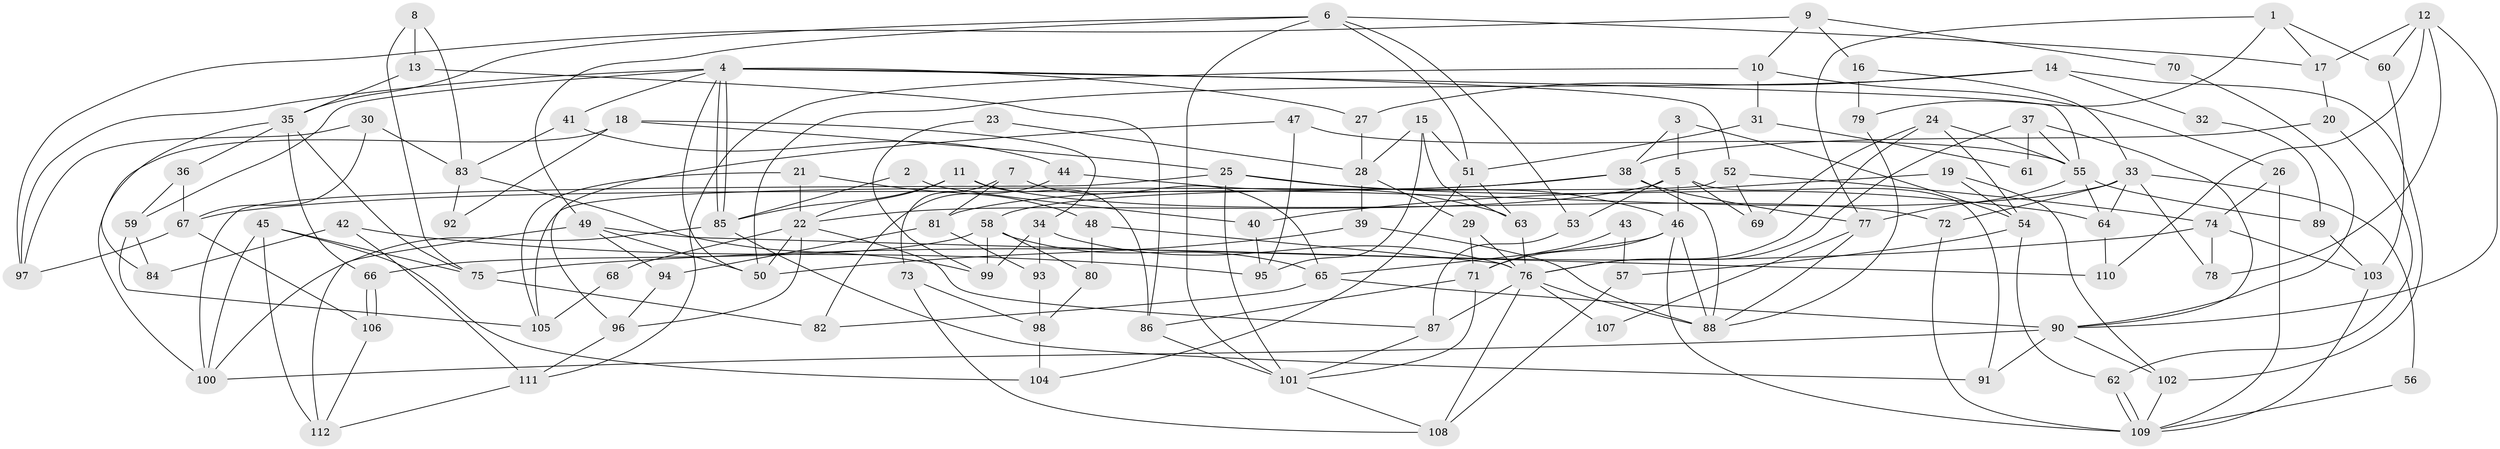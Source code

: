 // Generated by graph-tools (version 1.1) at 2025/50/03/09/25 04:50:55]
// undirected, 112 vertices, 224 edges
graph export_dot {
graph [start="1"]
  node [color=gray90,style=filled];
  1;
  2;
  3;
  4;
  5;
  6;
  7;
  8;
  9;
  10;
  11;
  12;
  13;
  14;
  15;
  16;
  17;
  18;
  19;
  20;
  21;
  22;
  23;
  24;
  25;
  26;
  27;
  28;
  29;
  30;
  31;
  32;
  33;
  34;
  35;
  36;
  37;
  38;
  39;
  40;
  41;
  42;
  43;
  44;
  45;
  46;
  47;
  48;
  49;
  50;
  51;
  52;
  53;
  54;
  55;
  56;
  57;
  58;
  59;
  60;
  61;
  62;
  63;
  64;
  65;
  66;
  67;
  68;
  69;
  70;
  71;
  72;
  73;
  74;
  75;
  76;
  77;
  78;
  79;
  80;
  81;
  82;
  83;
  84;
  85;
  86;
  87;
  88;
  89;
  90;
  91;
  92;
  93;
  94;
  95;
  96;
  97;
  98;
  99;
  100;
  101;
  102;
  103;
  104;
  105;
  106;
  107;
  108;
  109;
  110;
  111;
  112;
  1 -- 79;
  1 -- 77;
  1 -- 17;
  1 -- 60;
  2 -- 85;
  2 -- 40;
  3 -- 38;
  3 -- 5;
  3 -- 54;
  4 -- 85;
  4 -- 85;
  4 -- 50;
  4 -- 27;
  4 -- 41;
  4 -- 52;
  4 -- 55;
  4 -- 59;
  4 -- 97;
  5 -- 69;
  5 -- 46;
  5 -- 22;
  5 -- 53;
  5 -- 91;
  6 -- 17;
  6 -- 101;
  6 -- 35;
  6 -- 49;
  6 -- 51;
  6 -- 53;
  7 -- 81;
  7 -- 65;
  7 -- 73;
  8 -- 13;
  8 -- 75;
  8 -- 83;
  9 -- 10;
  9 -- 97;
  9 -- 16;
  9 -- 70;
  10 -- 26;
  10 -- 111;
  10 -- 31;
  11 -- 86;
  11 -- 85;
  11 -- 22;
  11 -- 72;
  12 -- 78;
  12 -- 110;
  12 -- 17;
  12 -- 60;
  12 -- 90;
  13 -- 86;
  13 -- 35;
  14 -- 102;
  14 -- 27;
  14 -- 32;
  14 -- 50;
  15 -- 63;
  15 -- 51;
  15 -- 28;
  15 -- 95;
  16 -- 33;
  16 -- 79;
  17 -- 20;
  18 -- 25;
  18 -- 100;
  18 -- 34;
  18 -- 92;
  19 -- 102;
  19 -- 54;
  19 -- 40;
  20 -- 38;
  20 -- 62;
  21 -- 105;
  21 -- 22;
  21 -- 48;
  22 -- 50;
  22 -- 68;
  22 -- 87;
  22 -- 96;
  23 -- 28;
  23 -- 99;
  24 -- 55;
  24 -- 54;
  24 -- 69;
  24 -- 76;
  25 -- 100;
  25 -- 46;
  25 -- 64;
  25 -- 101;
  26 -- 109;
  26 -- 74;
  27 -- 28;
  28 -- 39;
  28 -- 29;
  29 -- 76;
  29 -- 71;
  30 -- 83;
  30 -- 97;
  30 -- 67;
  31 -- 51;
  31 -- 61;
  32 -- 89;
  33 -- 72;
  33 -- 64;
  33 -- 56;
  33 -- 78;
  33 -- 81;
  34 -- 76;
  34 -- 93;
  34 -- 99;
  35 -- 36;
  35 -- 66;
  35 -- 75;
  35 -- 84;
  36 -- 59;
  36 -- 67;
  37 -- 76;
  37 -- 90;
  37 -- 55;
  37 -- 61;
  38 -- 88;
  38 -- 58;
  38 -- 67;
  38 -- 77;
  39 -- 88;
  39 -- 50;
  40 -- 95;
  41 -- 44;
  41 -- 83;
  42 -- 95;
  42 -- 111;
  42 -- 84;
  43 -- 71;
  43 -- 57;
  44 -- 82;
  44 -- 63;
  45 -- 112;
  45 -- 100;
  45 -- 75;
  45 -- 104;
  46 -- 71;
  46 -- 88;
  46 -- 65;
  46 -- 109;
  47 -- 55;
  47 -- 96;
  47 -- 95;
  48 -- 76;
  48 -- 80;
  49 -- 50;
  49 -- 94;
  49 -- 110;
  49 -- 112;
  51 -- 104;
  51 -- 63;
  52 -- 74;
  52 -- 69;
  52 -- 105;
  53 -- 87;
  54 -- 62;
  54 -- 57;
  55 -- 64;
  55 -- 77;
  55 -- 89;
  56 -- 109;
  57 -- 108;
  58 -- 66;
  58 -- 99;
  58 -- 65;
  58 -- 80;
  59 -- 84;
  59 -- 105;
  60 -- 103;
  62 -- 109;
  62 -- 109;
  63 -- 76;
  64 -- 110;
  65 -- 82;
  65 -- 90;
  66 -- 106;
  66 -- 106;
  67 -- 97;
  67 -- 106;
  68 -- 105;
  70 -- 90;
  71 -- 101;
  71 -- 86;
  72 -- 109;
  73 -- 108;
  73 -- 98;
  74 -- 103;
  74 -- 75;
  74 -- 78;
  75 -- 82;
  76 -- 87;
  76 -- 88;
  76 -- 107;
  76 -- 108;
  77 -- 88;
  77 -- 107;
  79 -- 88;
  80 -- 98;
  81 -- 93;
  81 -- 94;
  83 -- 92;
  83 -- 99;
  85 -- 91;
  85 -- 100;
  86 -- 101;
  87 -- 101;
  89 -- 103;
  90 -- 91;
  90 -- 100;
  90 -- 102;
  93 -- 98;
  94 -- 96;
  96 -- 111;
  98 -- 104;
  101 -- 108;
  102 -- 109;
  103 -- 109;
  106 -- 112;
  111 -- 112;
}
